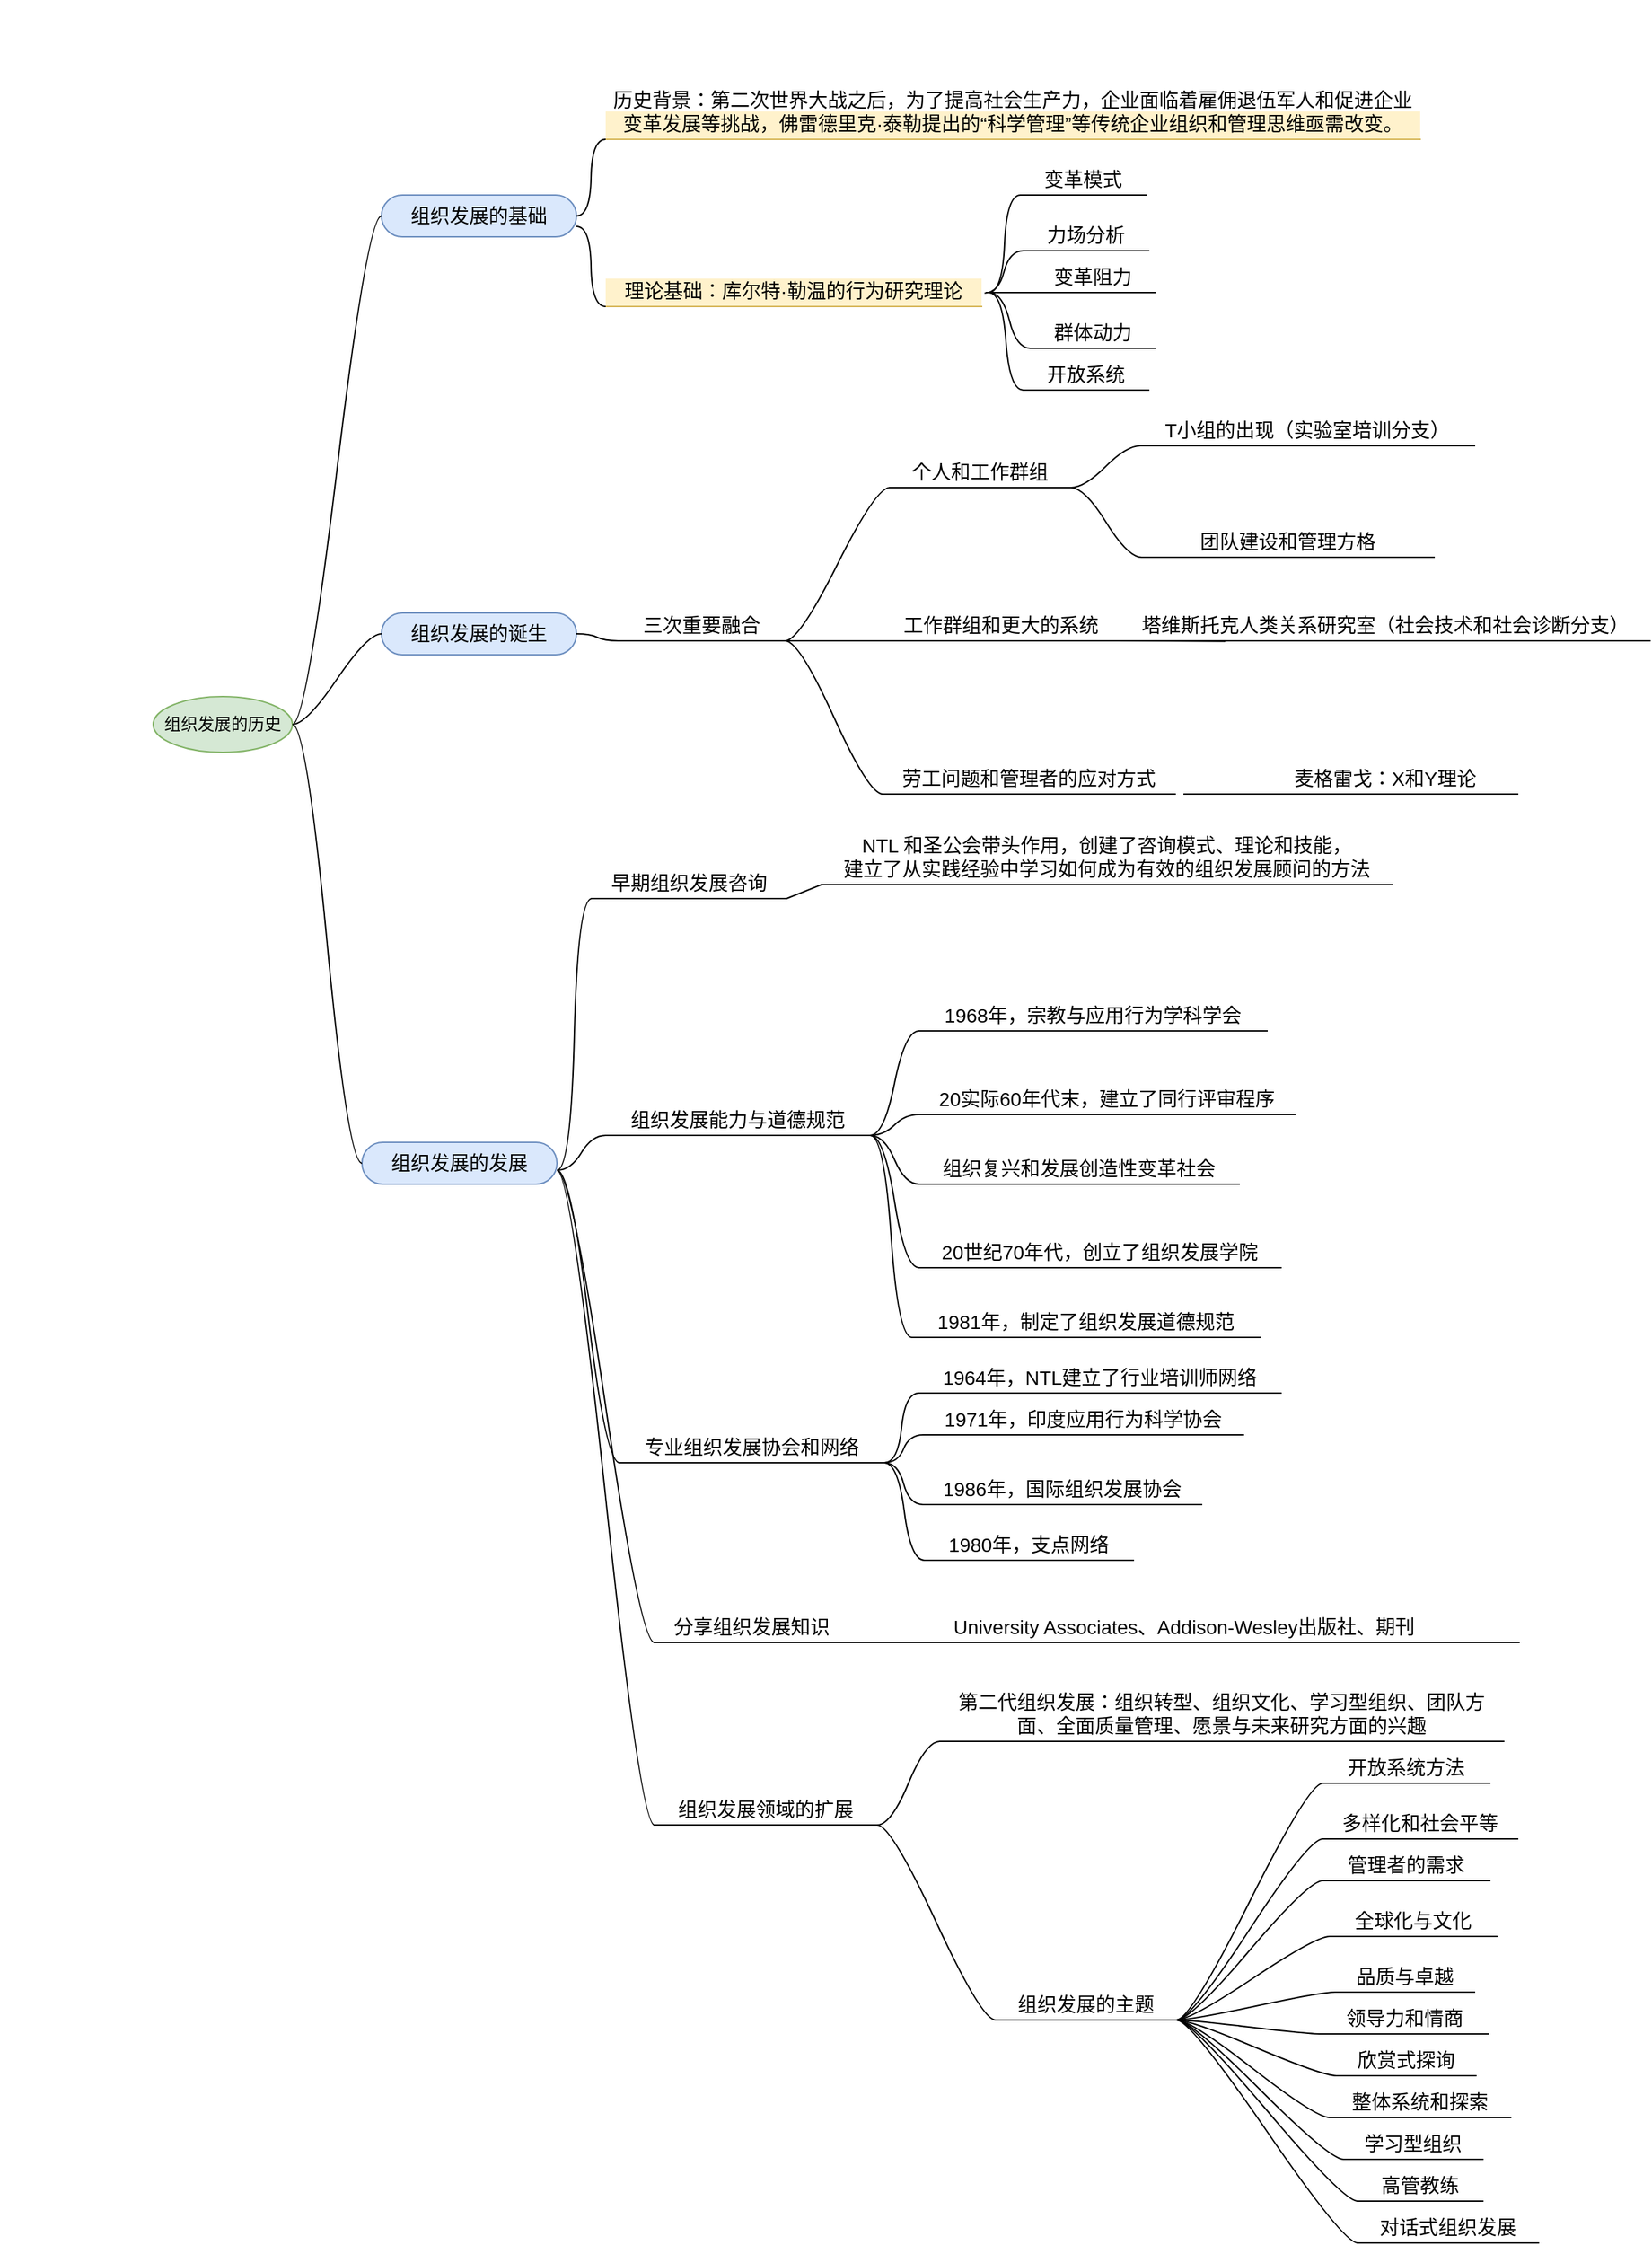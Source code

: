 <mxfile version="17.1.2" type="github">
  <diagram id="BuXtsXcVySWlx6Mmm9Na" name="第 1 页">
    <mxGraphModel dx="2211" dy="1941" grid="1" gridSize="10" guides="1" tooltips="1" connect="1" arrows="1" fold="1" page="1" pageScale="1" pageWidth="827" pageHeight="1169" background="none" math="0" shadow="0">
      <root>
        <mxCell id="0" />
        <mxCell id="1" parent="0" />
        <mxCell id="HsYdKPXe6uzc6BNR9NX6-27" value="组织发展的历史" style="ellipse;whiteSpace=wrap;html=1;align=center;newEdgeStyle={&quot;edgeStyle&quot;:&quot;entityRelationEdgeStyle&quot;,&quot;startArrow&quot;:&quot;none&quot;,&quot;endArrow&quot;:&quot;none&quot;,&quot;segment&quot;:10,&quot;curved&quot;:1};treeFolding=1;treeMoving=1;fillColor=#d5e8d4;strokeColor=#82b366;" parent="1" vertex="1">
          <mxGeometry x="10" y="490" width="100" height="40" as="geometry" />
        </mxCell>
        <mxCell id="HsYdKPXe6uzc6BNR9NX6-28" value="组织发展的基础" style="whiteSpace=wrap;html=1;rounded=1;arcSize=50;align=center;verticalAlign=middle;strokeWidth=1;autosize=1;spacing=4;treeFolding=1;treeMoving=1;newEdgeStyle={&quot;edgeStyle&quot;:&quot;entityRelationEdgeStyle&quot;,&quot;startArrow&quot;:&quot;none&quot;,&quot;endArrow&quot;:&quot;none&quot;,&quot;segment&quot;:10,&quot;curved&quot;:1};fillColor=#dae8fc;strokeColor=#6c8ebf;fontSize=14;" parent="1" vertex="1">
          <mxGeometry x="174" y="130" width="140" height="30" as="geometry" />
        </mxCell>
        <mxCell id="HsYdKPXe6uzc6BNR9NX6-29" value="" style="edgeStyle=entityRelationEdgeStyle;startArrow=none;endArrow=none;segment=10;curved=1;rounded=0;exitX=1;exitY=0.5;exitDx=0;exitDy=0;fontSize=14;" parent="1" source="HsYdKPXe6uzc6BNR9NX6-27" target="HsYdKPXe6uzc6BNR9NX6-28" edge="1">
          <mxGeometry relative="1" as="geometry">
            <mxPoint x="160" y="280" as="sourcePoint" />
          </mxGeometry>
        </mxCell>
        <mxCell id="HsYdKPXe6uzc6BNR9NX6-44" value="组织发展的诞生" style="whiteSpace=wrap;html=1;rounded=1;arcSize=50;align=center;verticalAlign=middle;strokeWidth=1;autosize=1;spacing=4;treeFolding=1;treeMoving=1;newEdgeStyle={&quot;edgeStyle&quot;:&quot;entityRelationEdgeStyle&quot;,&quot;startArrow&quot;:&quot;none&quot;,&quot;endArrow&quot;:&quot;none&quot;,&quot;segment&quot;:10,&quot;curved&quot;:1};fillColor=#dae8fc;strokeColor=#6c8ebf;fontSize=14;" parent="1" vertex="1">
          <mxGeometry x="174" y="430" width="140" height="30" as="geometry" />
        </mxCell>
        <mxCell id="HsYdKPXe6uzc6BNR9NX6-45" value="" style="edgeStyle=entityRelationEdgeStyle;startArrow=none;endArrow=none;segment=10;curved=1;rounded=0;exitX=1;exitY=0.5;exitDx=0;exitDy=0;fontSize=14;" parent="1" source="HsYdKPXe6uzc6BNR9NX6-27" target="HsYdKPXe6uzc6BNR9NX6-44" edge="1">
          <mxGeometry relative="1" as="geometry">
            <mxPoint x="170" y="560" as="sourcePoint" />
          </mxGeometry>
        </mxCell>
        <mxCell id="HsYdKPXe6uzc6BNR9NX6-46" value="组织发展的发展" style="whiteSpace=wrap;html=1;rounded=1;arcSize=50;align=center;verticalAlign=middle;strokeWidth=1;autosize=1;spacing=4;treeFolding=1;treeMoving=1;newEdgeStyle={&quot;edgeStyle&quot;:&quot;entityRelationEdgeStyle&quot;,&quot;startArrow&quot;:&quot;none&quot;,&quot;endArrow&quot;:&quot;none&quot;,&quot;segment&quot;:10,&quot;curved&quot;:1};fillColor=#dae8fc;strokeColor=#6c8ebf;fontSize=14;" parent="1" vertex="1">
          <mxGeometry x="160" y="810" width="140" height="30" as="geometry" />
        </mxCell>
        <mxCell id="HsYdKPXe6uzc6BNR9NX6-47" value="" style="edgeStyle=entityRelationEdgeStyle;startArrow=none;endArrow=none;segment=10;curved=1;rounded=0;exitX=1;exitY=0.5;exitDx=0;exitDy=0;fontSize=14;" parent="1" source="HsYdKPXe6uzc6BNR9NX6-27" target="HsYdKPXe6uzc6BNR9NX6-46" edge="1">
          <mxGeometry relative="1" as="geometry">
            <mxPoint x="180" y="870" as="sourcePoint" />
          </mxGeometry>
        </mxCell>
        <mxCell id="HsYdKPXe6uzc6BNR9NX6-52" value="历史背景：&lt;span style=&quot;font-size: 14px;&quot;&gt;第二次世界大战之后，为了提高社会生产力，企业面临着雇佣退伍军人和促进企业变革发展等挑战，佛雷德里克·泰勒提出的“科学管理”等传统企业组织和管理思维亟需改变。&lt;/span&gt;" style="whiteSpace=wrap;html=1;shape=partialRectangle;top=0;left=0;bottom=1;right=0;points=[[0,1],[1,1]];fillColor=#fff2cc;align=center;verticalAlign=bottom;routingCenterY=0.5;snapToPoint=1;recursiveResize=0;autosize=1;treeFolding=1;treeMoving=1;newEdgeStyle={&quot;edgeStyle&quot;:&quot;entityRelationEdgeStyle&quot;,&quot;startArrow&quot;:&quot;none&quot;,&quot;endArrow&quot;:&quot;none&quot;,&quot;segment&quot;:10,&quot;curved&quot;:1};strokeColor=#d6b656;fontSize=14;" parent="1" vertex="1">
          <mxGeometry x="335" y="70" width="585" height="20" as="geometry" />
        </mxCell>
        <mxCell id="HsYdKPXe6uzc6BNR9NX6-53" value="" style="edgeStyle=entityRelationEdgeStyle;startArrow=none;endArrow=none;segment=10;curved=1;rounded=0;exitX=1;exitY=0.5;exitDx=0;exitDy=0;fontSize=14;" parent="1" source="HsYdKPXe6uzc6BNR9NX6-28" target="HsYdKPXe6uzc6BNR9NX6-52" edge="1">
          <mxGeometry relative="1" as="geometry">
            <mxPoint x="374" y="120" as="sourcePoint" />
          </mxGeometry>
        </mxCell>
        <mxCell id="HsYdKPXe6uzc6BNR9NX6-56" value="&lt;span style=&quot;font-size: 14px;&quot;&gt;理论基础：库尔特·勒温的行为研究理论&lt;/span&gt;" style="whiteSpace=wrap;html=1;shape=partialRectangle;top=0;left=0;bottom=1;right=0;points=[[0,1],[1,1]];fillColor=#fff2cc;align=center;verticalAlign=bottom;routingCenterY=0.5;snapToPoint=1;recursiveResize=0;autosize=1;treeFolding=1;treeMoving=1;newEdgeStyle={&quot;edgeStyle&quot;:&quot;entityRelationEdgeStyle&quot;,&quot;startArrow&quot;:&quot;none&quot;,&quot;endArrow&quot;:&quot;none&quot;,&quot;segment&quot;:10,&quot;curved&quot;:1};strokeColor=#d6b656;fontSize=14;" parent="1" vertex="1">
          <mxGeometry x="335" y="190" width="270" height="20" as="geometry" />
        </mxCell>
        <mxCell id="HsYdKPXe6uzc6BNR9NX6-57" value="" style="edgeStyle=entityRelationEdgeStyle;startArrow=none;endArrow=none;segment=10;curved=1;rounded=0;exitX=1;exitY=0.75;exitDx=0;exitDy=0;fontSize=14;" parent="1" source="HsYdKPXe6uzc6BNR9NX6-28" target="HsYdKPXe6uzc6BNR9NX6-56" edge="1">
          <mxGeometry relative="1" as="geometry">
            <mxPoint x="360" y="250" as="sourcePoint" />
          </mxGeometry>
        </mxCell>
        <mxCell id="HsYdKPXe6uzc6BNR9NX6-58" value="变革模式" style="whiteSpace=wrap;html=1;shape=partialRectangle;top=0;left=0;bottom=1;right=0;points=[[0,1],[1,1]];fillColor=none;align=center;verticalAlign=bottom;routingCenterY=0.5;snapToPoint=1;recursiveResize=0;autosize=1;treeFolding=1;treeMoving=1;newEdgeStyle={&quot;edgeStyle&quot;:&quot;entityRelationEdgeStyle&quot;,&quot;startArrow&quot;:&quot;none&quot;,&quot;endArrow&quot;:&quot;none&quot;,&quot;segment&quot;:10,&quot;curved&quot;:1};fontSize=14;" parent="1" vertex="1">
          <mxGeometry x="633" y="110" width="90" height="20" as="geometry" />
        </mxCell>
        <mxCell id="HsYdKPXe6uzc6BNR9NX6-59" value="" style="edgeStyle=entityRelationEdgeStyle;startArrow=none;endArrow=none;segment=10;curved=1;rounded=0;fontSize=14;" parent="1" target="HsYdKPXe6uzc6BNR9NX6-58" edge="1">
          <mxGeometry relative="1" as="geometry">
            <mxPoint x="610" y="200" as="sourcePoint" />
          </mxGeometry>
        </mxCell>
        <mxCell id="HsYdKPXe6uzc6BNR9NX6-68" value="力场分析" style="whiteSpace=wrap;html=1;shape=partialRectangle;top=0;left=0;bottom=1;right=0;points=[[0,1],[1,1]];fillColor=none;align=center;verticalAlign=bottom;routingCenterY=0.5;snapToPoint=1;recursiveResize=0;autosize=1;treeFolding=1;treeMoving=1;newEdgeStyle={&quot;edgeStyle&quot;:&quot;entityRelationEdgeStyle&quot;,&quot;startArrow&quot;:&quot;none&quot;,&quot;endArrow&quot;:&quot;none&quot;,&quot;segment&quot;:10,&quot;curved&quot;:1};fontSize=14;" parent="1" vertex="1">
          <mxGeometry x="635" y="150" width="90" height="20" as="geometry" />
        </mxCell>
        <mxCell id="HsYdKPXe6uzc6BNR9NX6-69" value="" style="edgeStyle=entityRelationEdgeStyle;startArrow=none;endArrow=none;segment=10;curved=1;rounded=0;strokeColor=default;exitX=1.008;exitY=0.517;exitDx=0;exitDy=0;fontSize=14;exitPerimeter=0;" parent="1" source="HsYdKPXe6uzc6BNR9NX6-56" target="HsYdKPXe6uzc6BNR9NX6-68" edge="1">
          <mxGeometry relative="1" as="geometry">
            <mxPoint x="608" y="222" as="sourcePoint" />
          </mxGeometry>
        </mxCell>
        <mxCell id="HsYdKPXe6uzc6BNR9NX6-74" value="变革阻力" style="whiteSpace=wrap;html=1;shape=partialRectangle;top=0;left=0;bottom=1;right=0;points=[[0,1],[1,1]];fillColor=none;align=center;verticalAlign=bottom;routingCenterY=0.5;snapToPoint=1;recursiveResize=0;autosize=1;treeFolding=1;treeMoving=1;newEdgeStyle={&quot;edgeStyle&quot;:&quot;entityRelationEdgeStyle&quot;,&quot;startArrow&quot;:&quot;none&quot;,&quot;endArrow&quot;:&quot;none&quot;,&quot;segment&quot;:10,&quot;curved&quot;:1};fontSize=14;" parent="1" vertex="1">
          <mxGeometry x="640" y="180" width="90" height="20" as="geometry" />
        </mxCell>
        <mxCell id="HsYdKPXe6uzc6BNR9NX6-75" value="" style="edgeStyle=entityRelationEdgeStyle;startArrow=none;endArrow=none;segment=10;curved=1;rounded=0;strokeColor=default;fontSize=14;" parent="1" target="HsYdKPXe6uzc6BNR9NX6-74" edge="1">
          <mxGeometry relative="1" as="geometry">
            <mxPoint x="608" y="200" as="sourcePoint" />
          </mxGeometry>
        </mxCell>
        <mxCell id="HsYdKPXe6uzc6BNR9NX6-78" value="群体动力" style="whiteSpace=wrap;html=1;shape=partialRectangle;top=0;left=0;bottom=1;right=0;points=[[0,1],[1,1]];fillColor=none;align=center;verticalAlign=bottom;routingCenterY=0.5;snapToPoint=1;recursiveResize=0;autosize=1;treeFolding=1;treeMoving=1;newEdgeStyle={&quot;edgeStyle&quot;:&quot;entityRelationEdgeStyle&quot;,&quot;startArrow&quot;:&quot;none&quot;,&quot;endArrow&quot;:&quot;none&quot;,&quot;segment&quot;:10,&quot;curved&quot;:1};fontSize=14;" parent="1" vertex="1">
          <mxGeometry x="640" y="220" width="90" height="20" as="geometry" />
        </mxCell>
        <mxCell id="HsYdKPXe6uzc6BNR9NX6-79" value="" style="edgeStyle=entityRelationEdgeStyle;startArrow=none;endArrow=none;segment=10;curved=1;rounded=0;strokeColor=default;fontSize=14;" parent="1" target="HsYdKPXe6uzc6BNR9NX6-78" edge="1">
          <mxGeometry relative="1" as="geometry">
            <mxPoint x="610" y="200" as="sourcePoint" />
          </mxGeometry>
        </mxCell>
        <mxCell id="HsYdKPXe6uzc6BNR9NX6-82" value="开放系统" style="whiteSpace=wrap;html=1;shape=partialRectangle;top=0;left=0;bottom=1;right=0;points=[[0,1],[1,1]];fillColor=none;align=center;verticalAlign=bottom;routingCenterY=0.5;snapToPoint=1;recursiveResize=0;autosize=1;treeFolding=1;treeMoving=1;newEdgeStyle={&quot;edgeStyle&quot;:&quot;entityRelationEdgeStyle&quot;,&quot;startArrow&quot;:&quot;none&quot;,&quot;endArrow&quot;:&quot;none&quot;,&quot;segment&quot;:10,&quot;curved&quot;:1};fontSize=14;" parent="1" vertex="1">
          <mxGeometry x="635" y="250" width="90" height="20" as="geometry" />
        </mxCell>
        <mxCell id="HsYdKPXe6uzc6BNR9NX6-83" value="" style="edgeStyle=entityRelationEdgeStyle;startArrow=none;endArrow=none;segment=10;curved=1;rounded=0;strokeColor=default;fontSize=14;" parent="1" target="HsYdKPXe6uzc6BNR9NX6-82" edge="1">
          <mxGeometry relative="1" as="geometry">
            <mxPoint x="610" y="200" as="sourcePoint" />
          </mxGeometry>
        </mxCell>
        <mxCell id="HsYdKPXe6uzc6BNR9NX6-86" value="三次重要融合" style="whiteSpace=wrap;html=1;shape=partialRectangle;top=0;left=0;bottom=1;right=0;points=[[0,1],[1,1]];fillColor=none;align=center;verticalAlign=bottom;routingCenterY=0.5;snapToPoint=1;recursiveResize=0;autosize=1;treeFolding=1;treeMoving=1;newEdgeStyle={&quot;edgeStyle&quot;:&quot;entityRelationEdgeStyle&quot;,&quot;startArrow&quot;:&quot;none&quot;,&quot;endArrow&quot;:&quot;none&quot;,&quot;segment&quot;:10,&quot;curved&quot;:1};fontSize=14;" parent="1" vertex="1">
          <mxGeometry x="344" y="430" width="120" height="20" as="geometry" />
        </mxCell>
        <mxCell id="HsYdKPXe6uzc6BNR9NX6-87" value="" style="edgeStyle=entityRelationEdgeStyle;startArrow=none;endArrow=none;segment=10;curved=1;rounded=0;strokeColor=default;exitX=1;exitY=0.5;exitDx=0;exitDy=0;fontSize=14;" parent="1" source="HsYdKPXe6uzc6BNR9NX6-44" target="HsYdKPXe6uzc6BNR9NX6-86" edge="1">
          <mxGeometry relative="1" as="geometry">
            <mxPoint x="334" y="420" as="sourcePoint" />
          </mxGeometry>
        </mxCell>
        <mxCell id="HsYdKPXe6uzc6BNR9NX6-90" value="个人和工作群组" style="whiteSpace=wrap;html=1;shape=partialRectangle;top=0;left=0;bottom=1;right=0;points=[[0,0.5,0,0,0],[0,1,0,0,0],[1,1,0,0,0]];fillColor=none;align=center;verticalAlign=bottom;routingCenterY=0.5;snapToPoint=1;recursiveResize=0;autosize=1;treeFolding=1;treeMoving=1;newEdgeStyle={&quot;edgeStyle&quot;:&quot;entityRelationEdgeStyle&quot;,&quot;startArrow&quot;:&quot;none&quot;,&quot;endArrow&quot;:&quot;none&quot;,&quot;segment&quot;:10,&quot;curved&quot;:1};fontSize=14;" parent="1" vertex="1">
          <mxGeometry x="539" y="320" width="130" height="20" as="geometry" />
        </mxCell>
        <mxCell id="HsYdKPXe6uzc6BNR9NX6-91" value="" style="edgeStyle=entityRelationEdgeStyle;startArrow=none;endArrow=none;segment=10;curved=1;rounded=0;strokeColor=default;exitX=1;exitY=1;exitDx=0;exitDy=0;fontSize=14;" parent="1" source="HsYdKPXe6uzc6BNR9NX6-86" target="HsYdKPXe6uzc6BNR9NX6-90" edge="1">
          <mxGeometry relative="1" as="geometry">
            <mxPoint x="464" y="320" as="sourcePoint" />
          </mxGeometry>
        </mxCell>
        <mxCell id="HsYdKPXe6uzc6BNR9NX6-92" value="工作群组和更大的系统" style="whiteSpace=wrap;html=1;shape=partialRectangle;top=0;left=0;bottom=1;right=0;points=[[0,1],[1,1]];fillColor=none;align=center;verticalAlign=bottom;routingCenterY=0.5;snapToPoint=1;recursiveResize=0;autosize=1;treeFolding=1;treeMoving=1;newEdgeStyle={&quot;edgeStyle&quot;:&quot;entityRelationEdgeStyle&quot;,&quot;startArrow&quot;:&quot;none&quot;,&quot;endArrow&quot;:&quot;none&quot;,&quot;segment&quot;:10,&quot;curved&quot;:1};fontSize=14;" parent="1" vertex="1">
          <mxGeometry x="534" y="430" width="170" height="20" as="geometry" />
        </mxCell>
        <mxCell id="HsYdKPXe6uzc6BNR9NX6-93" value="" style="edgeStyle=entityRelationEdgeStyle;startArrow=none;endArrow=none;segment=10;curved=1;rounded=0;strokeColor=default;exitX=1;exitY=1;exitDx=0;exitDy=0;fontSize=14;" parent="1" source="HsYdKPXe6uzc6BNR9NX6-86" target="HsYdKPXe6uzc6BNR9NX6-92" edge="1">
          <mxGeometry relative="1" as="geometry">
            <mxPoint x="494" y="390" as="sourcePoint" />
          </mxGeometry>
        </mxCell>
        <mxCell id="HsYdKPXe6uzc6BNR9NX6-95" value="劳工问题和管理者的应对方式" style="whiteSpace=wrap;html=1;shape=partialRectangle;top=0;left=0;bottom=1;right=0;points=[[0,1],[1,1]];fillColor=none;align=center;verticalAlign=bottom;routingCenterY=0.5;snapToPoint=1;recursiveResize=0;autosize=1;treeFolding=1;treeMoving=1;newEdgeStyle={&quot;edgeStyle&quot;:&quot;entityRelationEdgeStyle&quot;,&quot;startArrow&quot;:&quot;none&quot;,&quot;endArrow&quot;:&quot;none&quot;,&quot;segment&quot;:10,&quot;curved&quot;:1};fontSize=14;" parent="1" vertex="1">
          <mxGeometry x="534" y="540" width="210" height="20" as="geometry" />
        </mxCell>
        <mxCell id="HsYdKPXe6uzc6BNR9NX6-96" value="" style="edgeStyle=entityRelationEdgeStyle;startArrow=none;endArrow=none;segment=10;curved=1;rounded=0;strokeColor=default;fontSize=14;" parent="1" target="HsYdKPXe6uzc6BNR9NX6-95" edge="1">
          <mxGeometry relative="1" as="geometry">
            <mxPoint x="464" y="450" as="sourcePoint" />
          </mxGeometry>
        </mxCell>
        <mxCell id="HsYdKPXe6uzc6BNR9NX6-154" value="" style="edgeStyle=none;rounded=0;orthogonalLoop=1;jettySize=auto;html=1;endArrow=none;endFill=0;strokeColor=default;fontSize=14;" parent="1" source="HsYdKPXe6uzc6BNR9NX6-135" target="HsYdKPXe6uzc6BNR9NX6-153" edge="1">
          <mxGeometry relative="1" as="geometry" />
        </mxCell>
        <mxCell id="HsYdKPXe6uzc6BNR9NX6-135" value="早期组织发展咨询" style="whiteSpace=wrap;html=1;shape=partialRectangle;top=0;left=0;bottom=1;right=0;points=[[0,1],[1,1]];fillColor=none;align=center;verticalAlign=bottom;routingCenterY=0.5;snapToPoint=1;recursiveResize=0;autosize=1;treeFolding=1;treeMoving=1;newEdgeStyle={&quot;edgeStyle&quot;:&quot;entityRelationEdgeStyle&quot;,&quot;startArrow&quot;:&quot;none&quot;,&quot;endArrow&quot;:&quot;none&quot;,&quot;segment&quot;:10,&quot;curved&quot;:1};fontSize=14;" parent="1" vertex="1">
          <mxGeometry x="325" y="615" width="140" height="20" as="geometry" />
        </mxCell>
        <mxCell id="HsYdKPXe6uzc6BNR9NX6-136" value="" style="edgeStyle=entityRelationEdgeStyle;startArrow=none;endArrow=none;segment=10;curved=1;rounded=0;strokeColor=default;exitX=1;exitY=0.5;exitDx=0;exitDy=0;fontSize=14;" parent="1" target="HsYdKPXe6uzc6BNR9NX6-135" edge="1">
          <mxGeometry relative="1" as="geometry">
            <mxPoint x="300" y="830" as="sourcePoint" />
          </mxGeometry>
        </mxCell>
        <mxCell id="HsYdKPXe6uzc6BNR9NX6-137" value="组织发展能力与道德规范" style="whiteSpace=wrap;html=1;shape=partialRectangle;top=0;left=0;bottom=1;right=0;points=[[0,1],[1,1]];align=center;verticalAlign=bottom;routingCenterY=0.5;snapToPoint=1;recursiveResize=0;autosize=1;treeFolding=1;treeMoving=1;newEdgeStyle={&quot;edgeStyle&quot;:&quot;entityRelationEdgeStyle&quot;,&quot;startArrow&quot;:&quot;none&quot;,&quot;endArrow&quot;:&quot;none&quot;,&quot;segment&quot;:10,&quot;curved&quot;:1};fontSize=14;" parent="1" vertex="1">
          <mxGeometry x="335" y="785" width="190" height="20" as="geometry" />
        </mxCell>
        <mxCell id="HsYdKPXe6uzc6BNR9NX6-138" value="" style="edgeStyle=entityRelationEdgeStyle;startArrow=none;endArrow=none;segment=10;curved=1;rounded=0;strokeColor=default;fontSize=14;" parent="1" target="HsYdKPXe6uzc6BNR9NX6-137" edge="1">
          <mxGeometry relative="1" as="geometry">
            <mxPoint x="300" y="830" as="sourcePoint" />
          </mxGeometry>
        </mxCell>
        <mxCell id="HsYdKPXe6uzc6BNR9NX6-139" value="专业组织发展协会和网络" style="whiteSpace=wrap;html=1;shape=partialRectangle;top=0;left=0;bottom=1;right=0;points=[[0,1],[1,1]];fillColor=none;align=center;verticalAlign=bottom;routingCenterY=0.5;snapToPoint=1;recursiveResize=0;autosize=1;treeFolding=1;treeMoving=1;newEdgeStyle={&quot;edgeStyle&quot;:&quot;entityRelationEdgeStyle&quot;,&quot;startArrow&quot;:&quot;none&quot;,&quot;endArrow&quot;:&quot;none&quot;,&quot;segment&quot;:10,&quot;curved&quot;:1};fontSize=14;" parent="1" vertex="1">
          <mxGeometry x="345" y="1020" width="190" height="20" as="geometry" />
        </mxCell>
        <mxCell id="HsYdKPXe6uzc6BNR9NX6-140" value="" style="edgeStyle=entityRelationEdgeStyle;startArrow=none;endArrow=none;segment=10;curved=1;rounded=0;strokeColor=default;exitX=1;exitY=0.5;exitDx=0;exitDy=0;fontSize=14;" parent="1" target="HsYdKPXe6uzc6BNR9NX6-139" edge="1">
          <mxGeometry relative="1" as="geometry">
            <mxPoint x="300" y="830" as="sourcePoint" />
          </mxGeometry>
        </mxCell>
        <mxCell id="HsYdKPXe6uzc6BNR9NX6-144" value="" style="edgeStyle=none;rounded=0;orthogonalLoop=1;jettySize=auto;html=1;endArrow=none;endFill=0;strokeColor=default;fontSize=14;" parent="1" source="HsYdKPXe6uzc6BNR9NX6-141" target="HsYdKPXe6uzc6BNR9NX6-143" edge="1">
          <mxGeometry relative="1" as="geometry" />
        </mxCell>
        <mxCell id="HsYdKPXe6uzc6BNR9NX6-141" value="分享组织发展知识" style="whiteSpace=wrap;html=1;shape=partialRectangle;top=0;left=0;bottom=1;right=0;points=[[0,1],[1,1]];fillColor=none;align=center;verticalAlign=bottom;routingCenterY=0.5;snapToPoint=1;recursiveResize=0;autosize=1;treeFolding=1;treeMoving=1;newEdgeStyle={&quot;edgeStyle&quot;:&quot;entityRelationEdgeStyle&quot;,&quot;startArrow&quot;:&quot;none&quot;,&quot;endArrow&quot;:&quot;none&quot;,&quot;segment&quot;:10,&quot;curved&quot;:1};fontSize=14;" parent="1" vertex="1">
          <mxGeometry x="370" y="1149" width="140" height="20" as="geometry" />
        </mxCell>
        <mxCell id="HsYdKPXe6uzc6BNR9NX6-142" value="" style="edgeStyle=entityRelationEdgeStyle;startArrow=none;endArrow=none;segment=10;curved=1;rounded=0;strokeColor=default;exitX=1;exitY=0.5;exitDx=0;exitDy=0;fontSize=14;" parent="1" target="HsYdKPXe6uzc6BNR9NX6-141" edge="1">
          <mxGeometry relative="1" as="geometry">
            <mxPoint x="300" y="830" as="sourcePoint" />
          </mxGeometry>
        </mxCell>
        <mxCell id="HsYdKPXe6uzc6BNR9NX6-143" value="University Associates、Addison-Wesley出版社、期刊" style="whiteSpace=wrap;html=1;shape=partialRectangle;top=0;left=0;bottom=1;right=0;points=[[0,1],[1,1]];fillColor=none;align=center;verticalAlign=bottom;routingCenterY=0.5;snapToPoint=1;recursiveResize=0;autosize=1;treeFolding=1;treeMoving=1;newEdgeStyle={&quot;edgeStyle&quot;:&quot;entityRelationEdgeStyle&quot;,&quot;startArrow&quot;:&quot;none&quot;,&quot;endArrow&quot;:&quot;none&quot;,&quot;segment&quot;:10,&quot;curved&quot;:1};fontSize=14;" parent="1" vertex="1">
          <mxGeometry x="510" y="1149" width="481" height="20" as="geometry" />
        </mxCell>
        <mxCell id="HsYdKPXe6uzc6BNR9NX6-147" value="20实际60年代末，建立了同行评审程序" style="whiteSpace=wrap;html=1;shape=partialRectangle;top=0;left=0;bottom=1;right=0;points=[[0,1],[1,1]];fillColor=none;align=center;verticalAlign=bottom;routingCenterY=0.5;snapToPoint=1;recursiveResize=0;autosize=1;treeFolding=1;treeMoving=1;newEdgeStyle={&quot;edgeStyle&quot;:&quot;entityRelationEdgeStyle&quot;,&quot;startArrow&quot;:&quot;none&quot;,&quot;endArrow&quot;:&quot;none&quot;,&quot;segment&quot;:10,&quot;curved&quot;:1};fontSize=14;" parent="1" vertex="1">
          <mxGeometry x="560" y="770" width="270" height="20" as="geometry" />
        </mxCell>
        <mxCell id="HsYdKPXe6uzc6BNR9NX6-148" value="" style="edgeStyle=entityRelationEdgeStyle;startArrow=none;endArrow=none;segment=10;curved=1;rounded=0;strokeColor=default;exitX=1;exitY=1;exitDx=0;exitDy=0;fontSize=14;entryX=0;entryY=1;entryDx=0;entryDy=0;" parent="1" source="HsYdKPXe6uzc6BNR9NX6-137" target="HsYdKPXe6uzc6BNR9NX6-147" edge="1">
          <mxGeometry relative="1" as="geometry">
            <mxPoint x="515" y="1065" as="sourcePoint" />
            <mxPoint x="570" y="690.333" as="targetPoint" />
          </mxGeometry>
        </mxCell>
        <mxCell id="HsYdKPXe6uzc6BNR9NX6-149" value="1968年，宗教与应用行为学科学会" style="whiteSpace=wrap;html=1;shape=partialRectangle;top=0;left=0;bottom=1;right=0;points=[[0,1],[1,1]];fillColor=none;align=center;verticalAlign=bottom;routingCenterY=0.5;snapToPoint=1;recursiveResize=0;autosize=1;treeFolding=1;treeMoving=1;newEdgeStyle={&quot;edgeStyle&quot;:&quot;entityRelationEdgeStyle&quot;,&quot;startArrow&quot;:&quot;none&quot;,&quot;endArrow&quot;:&quot;none&quot;,&quot;segment&quot;:10,&quot;curved&quot;:1};fontSize=14;" parent="1" vertex="1">
          <mxGeometry x="560" y="710" width="250" height="20" as="geometry" />
        </mxCell>
        <mxCell id="HsYdKPXe6uzc6BNR9NX6-150" value="" style="edgeStyle=entityRelationEdgeStyle;startArrow=none;endArrow=none;segment=10;curved=1;rounded=0;strokeColor=default;exitX=1;exitY=1;exitDx=0;exitDy=0;fontSize=14;" parent="1" source="HsYdKPXe6uzc6BNR9NX6-137" target="HsYdKPXe6uzc6BNR9NX6-149" edge="1">
          <mxGeometry relative="1" as="geometry">
            <mxPoint x="755" y="1055" as="sourcePoint" />
          </mxGeometry>
        </mxCell>
        <mxCell id="HsYdKPXe6uzc6BNR9NX6-151" value="组织复兴和发展创造性变革社会" style="whiteSpace=wrap;html=1;shape=partialRectangle;top=0;left=0;bottom=1;right=0;points=[[0,1],[1,1]];fillColor=none;align=center;verticalAlign=bottom;routingCenterY=0.5;snapToPoint=1;recursiveResize=0;autosize=1;treeFolding=1;treeMoving=1;newEdgeStyle={&quot;edgeStyle&quot;:&quot;entityRelationEdgeStyle&quot;,&quot;startArrow&quot;:&quot;none&quot;,&quot;endArrow&quot;:&quot;none&quot;,&quot;segment&quot;:10,&quot;curved&quot;:1};fontSize=14;" parent="1" vertex="1">
          <mxGeometry x="560" y="820" width="230" height="20" as="geometry" />
        </mxCell>
        <mxCell id="HsYdKPXe6uzc6BNR9NX6-152" value="" style="edgeStyle=entityRelationEdgeStyle;startArrow=none;endArrow=none;segment=10;curved=1;rounded=0;strokeColor=default;exitX=1;exitY=1;exitDx=0;exitDy=0;fontSize=14;" parent="1" source="HsYdKPXe6uzc6BNR9NX6-137" target="HsYdKPXe6uzc6BNR9NX6-151" edge="1">
          <mxGeometry relative="1" as="geometry">
            <mxPoint x="765" y="995" as="sourcePoint" />
          </mxGeometry>
        </mxCell>
        <mxCell id="HsYdKPXe6uzc6BNR9NX6-153" value="NTL 和圣公会带头作用，创建了咨询模式、理论和技能，&lt;br style=&quot;font-size: 14px&quot;&gt;建立了从实践经验中学习如何成为有效的组织发展顾问的方法" style="whiteSpace=wrap;html=1;shape=partialRectangle;top=0;left=0;bottom=1;right=0;points=[[0,1],[1,1]];fillColor=none;align=center;verticalAlign=bottom;routingCenterY=0.5;snapToPoint=1;recursiveResize=0;autosize=1;treeFolding=1;treeMoving=1;newEdgeStyle={&quot;edgeStyle&quot;:&quot;entityRelationEdgeStyle&quot;,&quot;startArrow&quot;:&quot;none&quot;,&quot;endArrow&quot;:&quot;none&quot;,&quot;segment&quot;:10,&quot;curved&quot;:1};fontSize=14;" parent="1" vertex="1">
          <mxGeometry x="490" y="585" width="410" height="40" as="geometry" />
        </mxCell>
        <mxCell id="HsYdKPXe6uzc6BNR9NX6-155" value="20世纪70年代，创立了组织发展学院" style="whiteSpace=wrap;html=1;shape=partialRectangle;top=0;left=0;bottom=1;right=0;points=[[0,1],[1,1]];fillColor=none;align=center;verticalAlign=bottom;routingCenterY=0.5;snapToPoint=1;recursiveResize=0;autosize=1;treeFolding=1;treeMoving=1;newEdgeStyle={&quot;edgeStyle&quot;:&quot;entityRelationEdgeStyle&quot;,&quot;startArrow&quot;:&quot;none&quot;,&quot;endArrow&quot;:&quot;none&quot;,&quot;segment&quot;:10,&quot;curved&quot;:1};fontSize=14;" parent="1" vertex="1">
          <mxGeometry x="560" y="880" width="260" height="20" as="geometry" />
        </mxCell>
        <mxCell id="HsYdKPXe6uzc6BNR9NX6-156" value="" style="edgeStyle=entityRelationEdgeStyle;startArrow=none;endArrow=none;segment=10;curved=1;rounded=0;strokeColor=default;fontSize=14;" parent="1" target="HsYdKPXe6uzc6BNR9NX6-155" edge="1">
          <mxGeometry relative="1" as="geometry">
            <mxPoint x="525" y="805" as="sourcePoint" />
          </mxGeometry>
        </mxCell>
        <mxCell id="HsYdKPXe6uzc6BNR9NX6-159" value="1981年，制定了组织发展道德规范" style="whiteSpace=wrap;html=1;shape=partialRectangle;top=0;left=0;bottom=1;right=0;points=[[0,1],[1,1]];fillColor=none;align=center;verticalAlign=bottom;routingCenterY=0.5;snapToPoint=1;recursiveResize=0;autosize=1;treeFolding=1;treeMoving=1;newEdgeStyle={&quot;edgeStyle&quot;:&quot;entityRelationEdgeStyle&quot;,&quot;startArrow&quot;:&quot;none&quot;,&quot;endArrow&quot;:&quot;none&quot;,&quot;segment&quot;:10,&quot;curved&quot;:1};fontSize=14;" parent="1" vertex="1">
          <mxGeometry x="555" y="930" width="250" height="20" as="geometry" />
        </mxCell>
        <mxCell id="HsYdKPXe6uzc6BNR9NX6-160" value="" style="edgeStyle=entityRelationEdgeStyle;startArrow=none;endArrow=none;segment=10;curved=1;rounded=0;strokeColor=default;exitX=1;exitY=1;exitDx=0;exitDy=0;fontSize=14;" parent="1" source="HsYdKPXe6uzc6BNR9NX6-137" target="HsYdKPXe6uzc6BNR9NX6-159" edge="1">
          <mxGeometry relative="1" as="geometry">
            <mxPoint x="585" y="1375" as="sourcePoint" />
          </mxGeometry>
        </mxCell>
        <mxCell id="HsYdKPXe6uzc6BNR9NX6-161" value="1964年，NTL建立了行业培训师网络" style="whiteSpace=wrap;html=1;shape=partialRectangle;top=0;left=0;bottom=1;right=0;points=[[0,1],[1,1]];fillColor=none;align=center;verticalAlign=bottom;routingCenterY=0.5;snapToPoint=1;recursiveResize=0;autosize=1;treeFolding=1;treeMoving=1;newEdgeStyle={&quot;edgeStyle&quot;:&quot;entityRelationEdgeStyle&quot;,&quot;startArrow&quot;:&quot;none&quot;,&quot;endArrow&quot;:&quot;none&quot;,&quot;segment&quot;:10,&quot;curved&quot;:1};fontSize=14;" parent="1" vertex="1">
          <mxGeometry x="560" y="970" width="260" height="20" as="geometry" />
        </mxCell>
        <mxCell id="HsYdKPXe6uzc6BNR9NX6-162" value="" style="edgeStyle=entityRelationEdgeStyle;startArrow=none;endArrow=none;segment=10;curved=1;rounded=0;strokeColor=default;exitX=1;exitY=1;exitDx=0;exitDy=0;fontSize=14;" parent="1" source="HsYdKPXe6uzc6BNR9NX6-139" target="HsYdKPXe6uzc6BNR9NX6-161" edge="1">
          <mxGeometry relative="1" as="geometry">
            <mxPoint x="560" y="1415" as="sourcePoint" />
          </mxGeometry>
        </mxCell>
        <mxCell id="HsYdKPXe6uzc6BNR9NX6-163" value="1971年，印度应用行为科学协会" style="whiteSpace=wrap;html=1;shape=partialRectangle;top=0;left=0;bottom=1;right=0;points=[[0,1],[1,1]];fillColor=none;align=center;verticalAlign=bottom;routingCenterY=0.5;snapToPoint=1;recursiveResize=0;autosize=1;treeFolding=1;treeMoving=1;newEdgeStyle={&quot;edgeStyle&quot;:&quot;entityRelationEdgeStyle&quot;,&quot;startArrow&quot;:&quot;none&quot;,&quot;endArrow&quot;:&quot;none&quot;,&quot;segment&quot;:10,&quot;curved&quot;:1};fontSize=14;" parent="1" vertex="1">
          <mxGeometry x="563" y="1000" width="230" height="20" as="geometry" />
        </mxCell>
        <mxCell id="HsYdKPXe6uzc6BNR9NX6-164" value="" style="edgeStyle=entityRelationEdgeStyle;startArrow=none;endArrow=none;segment=10;curved=1;rounded=0;strokeColor=default;exitX=1;exitY=1;exitDx=0;exitDy=0;fontSize=14;" parent="1" source="HsYdKPXe6uzc6BNR9NX6-139" target="HsYdKPXe6uzc6BNR9NX6-163" edge="1">
          <mxGeometry relative="1" as="geometry">
            <mxPoint x="560" y="1465" as="sourcePoint" />
          </mxGeometry>
        </mxCell>
        <mxCell id="HsYdKPXe6uzc6BNR9NX6-165" value="1986年，国际组织发展协会" style="whiteSpace=wrap;html=1;shape=partialRectangle;top=0;left=0;bottom=1;right=0;points=[[0,1],[1,1]];fillColor=none;align=center;verticalAlign=bottom;routingCenterY=0.5;snapToPoint=1;recursiveResize=0;autosize=1;treeFolding=1;treeMoving=1;newEdgeStyle={&quot;edgeStyle&quot;:&quot;entityRelationEdgeStyle&quot;,&quot;startArrow&quot;:&quot;none&quot;,&quot;endArrow&quot;:&quot;none&quot;,&quot;segment&quot;:10,&quot;curved&quot;:1};fontSize=14;" parent="1" vertex="1">
          <mxGeometry x="563" y="1050" width="200" height="20" as="geometry" />
        </mxCell>
        <mxCell id="HsYdKPXe6uzc6BNR9NX6-166" value="" style="edgeStyle=entityRelationEdgeStyle;startArrow=none;endArrow=none;segment=10;curved=1;rounded=0;strokeColor=default;exitX=1;exitY=1;exitDx=0;exitDy=0;fontSize=14;" parent="1" source="HsYdKPXe6uzc6BNR9NX6-139" target="HsYdKPXe6uzc6BNR9NX6-165" edge="1">
          <mxGeometry relative="1" as="geometry">
            <mxPoint x="560" y="1515" as="sourcePoint" />
          </mxGeometry>
        </mxCell>
        <mxCell id="HsYdKPXe6uzc6BNR9NX6-167" value="1980年，支点网络" style="whiteSpace=wrap;html=1;shape=partialRectangle;top=0;left=0;bottom=1;right=0;points=[[0,1],[1,1]];fillColor=none;align=center;verticalAlign=bottom;routingCenterY=0.5;snapToPoint=1;recursiveResize=0;autosize=1;treeFolding=1;treeMoving=1;newEdgeStyle={&quot;edgeStyle&quot;:&quot;entityRelationEdgeStyle&quot;,&quot;startArrow&quot;:&quot;none&quot;,&quot;endArrow&quot;:&quot;none&quot;,&quot;segment&quot;:10,&quot;curved&quot;:1};fontSize=14;" parent="1" vertex="1">
          <mxGeometry x="564" y="1090" width="150" height="20" as="geometry" />
        </mxCell>
        <mxCell id="HsYdKPXe6uzc6BNR9NX6-168" value="" style="edgeStyle=entityRelationEdgeStyle;startArrow=none;endArrow=none;segment=10;curved=1;rounded=0;strokeColor=default;exitX=1;exitY=1;exitDx=0;exitDy=0;fontSize=14;" parent="1" source="HsYdKPXe6uzc6BNR9NX6-139" target="HsYdKPXe6uzc6BNR9NX6-167" edge="1">
          <mxGeometry relative="1" as="geometry">
            <mxPoint x="560" y="1575" as="sourcePoint" />
          </mxGeometry>
        </mxCell>
        <mxCell id="HsYdKPXe6uzc6BNR9NX6-169" value="组织发展领域的扩展" style="whiteSpace=wrap;html=1;shape=partialRectangle;top=0;left=0;bottom=1;right=0;points=[[0,1],[1,1]];fillColor=none;align=center;verticalAlign=bottom;routingCenterY=0.5;snapToPoint=1;recursiveResize=0;autosize=1;treeFolding=1;treeMoving=1;newEdgeStyle={&quot;edgeStyle&quot;:&quot;entityRelationEdgeStyle&quot;,&quot;startArrow&quot;:&quot;none&quot;,&quot;endArrow&quot;:&quot;none&quot;,&quot;segment&quot;:10,&quot;curved&quot;:1};fontSize=14;" parent="1" vertex="1">
          <mxGeometry x="370" y="1280" width="160" height="20" as="geometry" />
        </mxCell>
        <mxCell id="HsYdKPXe6uzc6BNR9NX6-170" value="" style="edgeStyle=entityRelationEdgeStyle;startArrow=none;endArrow=none;segment=10;curved=1;rounded=0;strokeColor=default;exitX=1;exitY=0.5;exitDx=0;exitDy=0;fontSize=14;" parent="1" target="HsYdKPXe6uzc6BNR9NX6-169" edge="1">
          <mxGeometry relative="1" as="geometry">
            <mxPoint x="300" y="830" as="sourcePoint" />
          </mxGeometry>
        </mxCell>
        <mxCell id="HsYdKPXe6uzc6BNR9NX6-171" value="第二代组织发展：&lt;span style=&quot;font-size: 10.5pt&quot;&gt;组织转型、组织文化、学习型组织、团队方面、全面质量管理、愿景与未来研究方面的兴趣&lt;/span&gt;" style="whiteSpace=wrap;html=1;shape=partialRectangle;top=0;left=0;bottom=1;right=0;points=[[0,1],[1,1]];fillColor=none;align=center;verticalAlign=bottom;routingCenterY=0.5;snapToPoint=1;recursiveResize=0;autosize=1;treeFolding=1;treeMoving=1;newEdgeStyle={&quot;edgeStyle&quot;:&quot;entityRelationEdgeStyle&quot;,&quot;startArrow&quot;:&quot;none&quot;,&quot;endArrow&quot;:&quot;none&quot;,&quot;segment&quot;:10,&quot;curved&quot;:1};fontSize=14;" parent="1" vertex="1">
          <mxGeometry x="575" y="1220" width="405" height="20" as="geometry" />
        </mxCell>
        <mxCell id="HsYdKPXe6uzc6BNR9NX6-172" value="" style="edgeStyle=entityRelationEdgeStyle;startArrow=none;endArrow=none;segment=10;curved=1;rounded=0;strokeColor=default;exitX=1;exitY=1;exitDx=0;exitDy=0;fontSize=14;" parent="1" source="HsYdKPXe6uzc6BNR9NX6-169" target="HsYdKPXe6uzc6BNR9NX6-171" edge="1">
          <mxGeometry relative="1" as="geometry">
            <mxPoint x="540" y="1735" as="sourcePoint" />
          </mxGeometry>
        </mxCell>
        <mxCell id="HsYdKPXe6uzc6BNR9NX6-175" value="开放系统方法" style="whiteSpace=wrap;html=1;shape=partialRectangle;top=0;left=0;bottom=1;right=0;points=[[0,1],[1,1]];fillColor=none;align=center;verticalAlign=bottom;routingCenterY=0.5;snapToPoint=1;recursiveResize=0;autosize=1;treeFolding=1;treeMoving=1;newEdgeStyle={&quot;edgeStyle&quot;:&quot;entityRelationEdgeStyle&quot;,&quot;startArrow&quot;:&quot;none&quot;,&quot;endArrow&quot;:&quot;none&quot;,&quot;segment&quot;:10,&quot;curved&quot;:1};fontSize=14;" parent="1" vertex="1">
          <mxGeometry x="850" y="1250" width="120" height="20" as="geometry" />
        </mxCell>
        <mxCell id="HsYdKPXe6uzc6BNR9NX6-176" value="" style="edgeStyle=entityRelationEdgeStyle;startArrow=none;endArrow=none;segment=10;curved=1;rounded=0;strokeColor=default;exitX=1;exitY=1;exitDx=0;exitDy=0;fontSize=14;" parent="1" source="HsYdKPXe6uzc6BNR9NX6-179" target="HsYdKPXe6uzc6BNR9NX6-175" edge="1">
          <mxGeometry relative="1" as="geometry">
            <mxPoint x="593" y="1785" as="sourcePoint" />
          </mxGeometry>
        </mxCell>
        <mxCell id="HsYdKPXe6uzc6BNR9NX6-177" value="多样化和社会平等" style="whiteSpace=wrap;html=1;shape=partialRectangle;top=0;left=0;bottom=1;right=0;points=[[0,1],[1,1]];fillColor=none;align=center;verticalAlign=bottom;routingCenterY=0.5;snapToPoint=1;recursiveResize=0;autosize=1;treeFolding=1;treeMoving=1;newEdgeStyle={&quot;edgeStyle&quot;:&quot;entityRelationEdgeStyle&quot;,&quot;startArrow&quot;:&quot;none&quot;,&quot;endArrow&quot;:&quot;none&quot;,&quot;segment&quot;:10,&quot;curved&quot;:1};fontSize=14;" parent="1" vertex="1">
          <mxGeometry x="850" y="1290" width="140" height="20" as="geometry" />
        </mxCell>
        <mxCell id="HsYdKPXe6uzc6BNR9NX6-178" value="" style="edgeStyle=entityRelationEdgeStyle;startArrow=none;endArrow=none;segment=10;curved=1;rounded=0;strokeColor=default;exitX=1;exitY=1;exitDx=0;exitDy=0;fontSize=14;" parent="1" source="HsYdKPXe6uzc6BNR9NX6-179" target="HsYdKPXe6uzc6BNR9NX6-177" edge="1">
          <mxGeometry relative="1" as="geometry">
            <mxPoint x="613" y="1875" as="sourcePoint" />
          </mxGeometry>
        </mxCell>
        <mxCell id="HsYdKPXe6uzc6BNR9NX6-179" value="组织发展的主题" style="whiteSpace=wrap;html=1;shape=partialRectangle;top=0;left=0;bottom=1;right=0;points=[[0,1],[1,1]];fillColor=none;align=center;verticalAlign=bottom;routingCenterY=0.5;snapToPoint=1;recursiveResize=0;autosize=1;treeFolding=1;treeMoving=1;newEdgeStyle={&quot;edgeStyle&quot;:&quot;entityRelationEdgeStyle&quot;,&quot;startArrow&quot;:&quot;none&quot;,&quot;endArrow&quot;:&quot;none&quot;,&quot;segment&quot;:10,&quot;curved&quot;:1};fontSize=14;" parent="1" vertex="1">
          <mxGeometry x="615" y="1420" width="130" height="20" as="geometry" />
        </mxCell>
        <mxCell id="HsYdKPXe6uzc6BNR9NX6-180" value="" style="edgeStyle=entityRelationEdgeStyle;startArrow=none;endArrow=none;segment=10;curved=1;rounded=0;strokeColor=default;exitX=1;exitY=1;exitDx=0;exitDy=0;fontSize=14;entryX=0;entryY=1;entryDx=0;entryDy=0;" parent="1" source="HsYdKPXe6uzc6BNR9NX6-169" target="HsYdKPXe6uzc6BNR9NX6-179" edge="1">
          <mxGeometry relative="1" as="geometry">
            <mxPoint x="600" y="2035" as="sourcePoint" />
          </mxGeometry>
        </mxCell>
        <mxCell id="HsYdKPXe6uzc6BNR9NX6-188" value="全球化与文化" style="whiteSpace=wrap;html=1;shape=partialRectangle;top=0;left=0;bottom=1;right=0;points=[[0,1],[1,1]];fillColor=none;align=center;verticalAlign=bottom;routingCenterY=0.5;snapToPoint=1;recursiveResize=0;autosize=1;treeFolding=1;treeMoving=1;newEdgeStyle={&quot;edgeStyle&quot;:&quot;entityRelationEdgeStyle&quot;,&quot;startArrow&quot;:&quot;none&quot;,&quot;endArrow&quot;:&quot;none&quot;,&quot;segment&quot;:10,&quot;curved&quot;:1};fontSize=14;" parent="1" vertex="1">
          <mxGeometry x="855" y="1360" width="120" height="20" as="geometry" />
        </mxCell>
        <mxCell id="HsYdKPXe6uzc6BNR9NX6-189" value="" style="edgeStyle=entityRelationEdgeStyle;startArrow=none;endArrow=none;segment=10;curved=1;rounded=0;strokeColor=default;exitX=1;exitY=1;exitDx=0;exitDy=0;fontSize=14;" parent="1" source="HsYdKPXe6uzc6BNR9NX6-179" target="HsYdKPXe6uzc6BNR9NX6-188" edge="1">
          <mxGeometry relative="1" as="geometry">
            <mxPoint x="933" y="2165" as="sourcePoint" />
          </mxGeometry>
        </mxCell>
        <mxCell id="HsYdKPXe6uzc6BNR9NX6-190" value="管理者的需求" style="whiteSpace=wrap;html=1;shape=partialRectangle;top=0;left=0;bottom=1;right=0;points=[[0,1],[1,1]];fillColor=none;align=center;verticalAlign=bottom;routingCenterY=0.5;snapToPoint=1;recursiveResize=0;autosize=1;treeFolding=1;treeMoving=1;newEdgeStyle={&quot;edgeStyle&quot;:&quot;entityRelationEdgeStyle&quot;,&quot;startArrow&quot;:&quot;none&quot;,&quot;endArrow&quot;:&quot;none&quot;,&quot;segment&quot;:10,&quot;curved&quot;:1};fontSize=14;" parent="1" vertex="1">
          <mxGeometry x="850" y="1320" width="120" height="20" as="geometry" />
        </mxCell>
        <mxCell id="HsYdKPXe6uzc6BNR9NX6-191" value="" style="edgeStyle=entityRelationEdgeStyle;startArrow=none;endArrow=none;segment=10;curved=1;rounded=0;strokeColor=default;exitX=1;exitY=1;exitDx=0;exitDy=0;fontSize=14;" parent="1" source="HsYdKPXe6uzc6BNR9NX6-179" target="HsYdKPXe6uzc6BNR9NX6-190" edge="1">
          <mxGeometry relative="1" as="geometry">
            <mxPoint x="938" y="2045" as="sourcePoint" />
          </mxGeometry>
        </mxCell>
        <mxCell id="HsYdKPXe6uzc6BNR9NX6-192" value="品质与卓越" style="whiteSpace=wrap;html=1;shape=partialRectangle;top=0;left=0;bottom=1;right=0;points=[[0,1],[1,1]];fillColor=none;align=center;verticalAlign=bottom;routingCenterY=0.5;snapToPoint=1;recursiveResize=0;autosize=1;treeFolding=1;treeMoving=1;newEdgeStyle={&quot;edgeStyle&quot;:&quot;entityRelationEdgeStyle&quot;,&quot;startArrow&quot;:&quot;none&quot;,&quot;endArrow&quot;:&quot;none&quot;,&quot;segment&quot;:10,&quot;curved&quot;:1};fontSize=14;" parent="1" vertex="1">
          <mxGeometry x="859" y="1400" width="100" height="20" as="geometry" />
        </mxCell>
        <mxCell id="HsYdKPXe6uzc6BNR9NX6-193" value="" style="edgeStyle=entityRelationEdgeStyle;startArrow=none;endArrow=none;segment=10;curved=1;rounded=0;strokeColor=default;exitX=1;exitY=1;exitDx=0;exitDy=0;fontSize=14;" parent="1" source="HsYdKPXe6uzc6BNR9NX6-179" target="HsYdKPXe6uzc6BNR9NX6-192" edge="1">
          <mxGeometry relative="1" as="geometry">
            <mxPoint x="943" y="2295" as="sourcePoint" />
          </mxGeometry>
        </mxCell>
        <mxCell id="HsYdKPXe6uzc6BNR9NX6-194" value="领导力和情商" style="whiteSpace=wrap;html=1;shape=partialRectangle;top=0;left=0;bottom=1;right=0;points=[[0,1],[1,1]];fillColor=none;align=center;verticalAlign=bottom;routingCenterY=0.5;snapToPoint=1;recursiveResize=0;autosize=1;treeFolding=1;treeMoving=1;newEdgeStyle={&quot;edgeStyle&quot;:&quot;entityRelationEdgeStyle&quot;,&quot;startArrow&quot;:&quot;none&quot;,&quot;endArrow&quot;:&quot;none&quot;,&quot;segment&quot;:10,&quot;curved&quot;:1};fontSize=14;" parent="1" vertex="1">
          <mxGeometry x="849" y="1430" width="120" height="20" as="geometry" />
        </mxCell>
        <mxCell id="HsYdKPXe6uzc6BNR9NX6-195" value="" style="edgeStyle=entityRelationEdgeStyle;startArrow=none;endArrow=none;segment=10;curved=1;rounded=0;strokeColor=default;exitX=1;exitY=1;exitDx=0;exitDy=0;fontSize=14;" parent="1" source="HsYdKPXe6uzc6BNR9NX6-179" target="HsYdKPXe6uzc6BNR9NX6-194" edge="1">
          <mxGeometry relative="1" as="geometry">
            <mxPoint x="933" y="2375" as="sourcePoint" />
          </mxGeometry>
        </mxCell>
        <mxCell id="HsYdKPXe6uzc6BNR9NX6-196" value="欣赏式探询" style="whiteSpace=wrap;html=1;shape=partialRectangle;top=0;left=0;bottom=1;right=0;points=[[0,1],[1,1]];fillColor=none;align=center;verticalAlign=bottom;routingCenterY=0.5;snapToPoint=1;recursiveResize=0;autosize=1;treeFolding=1;treeMoving=1;newEdgeStyle={&quot;edgeStyle&quot;:&quot;entityRelationEdgeStyle&quot;,&quot;startArrow&quot;:&quot;none&quot;,&quot;endArrow&quot;:&quot;none&quot;,&quot;segment&quot;:10,&quot;curved&quot;:1};fontSize=14;" parent="1" vertex="1">
          <mxGeometry x="860" y="1460" width="100" height="20" as="geometry" />
        </mxCell>
        <mxCell id="HsYdKPXe6uzc6BNR9NX6-197" value="" style="edgeStyle=entityRelationEdgeStyle;startArrow=none;endArrow=none;segment=10;curved=1;rounded=0;strokeColor=default;exitX=1;exitY=1;exitDx=0;exitDy=0;fontSize=14;" parent="1" source="HsYdKPXe6uzc6BNR9NX6-179" target="HsYdKPXe6uzc6BNR9NX6-196" edge="1">
          <mxGeometry relative="1" as="geometry">
            <mxPoint x="933" y="2455" as="sourcePoint" />
          </mxGeometry>
        </mxCell>
        <mxCell id="HsYdKPXe6uzc6BNR9NX6-198" value="整体系统和探索" style="whiteSpace=wrap;html=1;shape=partialRectangle;top=0;left=0;bottom=1;right=0;points=[[0,1],[1,1]];fillColor=none;align=center;verticalAlign=bottom;routingCenterY=0.5;snapToPoint=1;recursiveResize=0;autosize=1;treeFolding=1;treeMoving=1;newEdgeStyle={&quot;edgeStyle&quot;:&quot;entityRelationEdgeStyle&quot;,&quot;startArrow&quot;:&quot;none&quot;,&quot;endArrow&quot;:&quot;none&quot;,&quot;segment&quot;:10,&quot;curved&quot;:1};fontSize=14;" parent="1" vertex="1">
          <mxGeometry x="855" y="1490" width="130" height="20" as="geometry" />
        </mxCell>
        <mxCell id="HsYdKPXe6uzc6BNR9NX6-199" value="" style="edgeStyle=entityRelationEdgeStyle;startArrow=none;endArrow=none;segment=10;curved=1;rounded=0;strokeColor=default;exitX=1;exitY=1;exitDx=0;exitDy=0;fontSize=14;" parent="1" source="HsYdKPXe6uzc6BNR9NX6-179" target="HsYdKPXe6uzc6BNR9NX6-198" edge="1">
          <mxGeometry relative="1" as="geometry">
            <mxPoint x="928" y="2575" as="sourcePoint" />
          </mxGeometry>
        </mxCell>
        <mxCell id="HsYdKPXe6uzc6BNR9NX6-209" value="学习型组织" style="whiteSpace=wrap;html=1;shape=partialRectangle;top=0;left=0;bottom=1;right=0;points=[[0,1],[1,1]];fillColor=none;align=center;verticalAlign=bottom;routingCenterY=0.5;snapToPoint=1;recursiveResize=0;autosize=1;treeFolding=1;treeMoving=1;newEdgeStyle={&quot;edgeStyle&quot;:&quot;entityRelationEdgeStyle&quot;,&quot;startArrow&quot;:&quot;none&quot;,&quot;endArrow&quot;:&quot;none&quot;,&quot;segment&quot;:10,&quot;curved&quot;:1};fontSize=14;" parent="1" vertex="1">
          <mxGeometry x="865" y="1520" width="100" height="20" as="geometry" />
        </mxCell>
        <mxCell id="HsYdKPXe6uzc6BNR9NX6-210" value="" style="edgeStyle=entityRelationEdgeStyle;startArrow=none;endArrow=none;segment=10;curved=1;rounded=0;strokeColor=default;exitX=1;exitY=1;exitDx=0;exitDy=0;fontSize=14;" parent="1" source="HsYdKPXe6uzc6BNR9NX6-179" target="HsYdKPXe6uzc6BNR9NX6-209" edge="1">
          <mxGeometry relative="1" as="geometry">
            <mxPoint x="863" y="2755" as="sourcePoint" />
          </mxGeometry>
        </mxCell>
        <mxCell id="HsYdKPXe6uzc6BNR9NX6-211" value="高管教练" style="whiteSpace=wrap;html=1;shape=partialRectangle;top=0;left=0;bottom=1;right=0;points=[[0,1],[1,1]];fillColor=none;align=center;verticalAlign=bottom;routingCenterY=0.5;snapToPoint=1;recursiveResize=0;autosize=1;treeFolding=1;treeMoving=1;newEdgeStyle={&quot;edgeStyle&quot;:&quot;entityRelationEdgeStyle&quot;,&quot;startArrow&quot;:&quot;none&quot;,&quot;endArrow&quot;:&quot;none&quot;,&quot;segment&quot;:10,&quot;curved&quot;:1};fontSize=14;" parent="1" vertex="1">
          <mxGeometry x="875" y="1550" width="90" height="20" as="geometry" />
        </mxCell>
        <mxCell id="HsYdKPXe6uzc6BNR9NX6-212" value="" style="edgeStyle=entityRelationEdgeStyle;startArrow=none;endArrow=none;segment=10;curved=1;rounded=0;strokeColor=default;exitX=1;exitY=1;exitDx=0;exitDy=0;fontSize=14;" parent="1" source="HsYdKPXe6uzc6BNR9NX6-179" target="HsYdKPXe6uzc6BNR9NX6-211" edge="1">
          <mxGeometry relative="1" as="geometry">
            <mxPoint x="868" y="2855" as="sourcePoint" />
          </mxGeometry>
        </mxCell>
        <mxCell id="HsYdKPXe6uzc6BNR9NX6-213" value="对话式组织发展" style="whiteSpace=wrap;html=1;shape=partialRectangle;top=0;left=0;bottom=1;right=0;points=[[0,1],[1,1]];fillColor=none;align=center;verticalAlign=bottom;routingCenterY=0.5;snapToPoint=1;recursiveResize=0;autosize=1;treeFolding=1;treeMoving=1;newEdgeStyle={&quot;edgeStyle&quot;:&quot;entityRelationEdgeStyle&quot;,&quot;startArrow&quot;:&quot;none&quot;,&quot;endArrow&quot;:&quot;none&quot;,&quot;segment&quot;:10,&quot;curved&quot;:1};fontSize=14;" parent="1" vertex="1">
          <mxGeometry x="875" y="1580" width="130" height="20" as="geometry" />
        </mxCell>
        <mxCell id="HsYdKPXe6uzc6BNR9NX6-214" value="" style="edgeStyle=entityRelationEdgeStyle;startArrow=none;endArrow=none;segment=10;curved=1;rounded=0;strokeColor=default;exitX=1;exitY=1;exitDx=0;exitDy=0;fontSize=14;" parent="1" source="HsYdKPXe6uzc6BNR9NX6-179" target="HsYdKPXe6uzc6BNR9NX6-213" edge="1">
          <mxGeometry relative="1" as="geometry">
            <mxPoint x="878" y="2945" as="sourcePoint" />
          </mxGeometry>
        </mxCell>
        <mxCell id="HsYdKPXe6uzc6BNR9NX6-242" value="&lt;h1&gt;&amp;nbsp;&lt;/h1&gt;" style="text;html=1;strokeColor=none;fillColor=none;spacing=5;spacingTop=-20;whiteSpace=wrap;overflow=hidden;rounded=0;" parent="1" vertex="1">
          <mxGeometry x="-100" width="190" height="120" as="geometry" />
        </mxCell>
        <mxCell id="WA6GI8j7cw3qHwN6Atoq-9" value="T小组的出现（实验室培训分支）" style="whiteSpace=wrap;html=1;shape=partialRectangle;top=0;left=0;bottom=1;right=0;points=[[0,1],[1,1]];fillColor=none;align=center;verticalAlign=bottom;routingCenterY=0.5;snapToPoint=1;recursiveResize=0;autosize=1;treeFolding=1;treeMoving=1;newEdgeStyle={&quot;edgeStyle&quot;:&quot;entityRelationEdgeStyle&quot;,&quot;startArrow&quot;:&quot;none&quot;,&quot;endArrow&quot;:&quot;none&quot;,&quot;segment&quot;:10,&quot;curved&quot;:1};fontSize=14;" vertex="1" parent="1">
          <mxGeometry x="719" y="290" width="240" height="20" as="geometry" />
        </mxCell>
        <mxCell id="WA6GI8j7cw3qHwN6Atoq-10" value="" style="edgeStyle=entityRelationEdgeStyle;startArrow=none;endArrow=none;segment=10;curved=1;rounded=0;fontSize=14;exitX=1;exitY=1;exitDx=0;exitDy=0;exitPerimeter=0;entryX=0;entryY=1;entryDx=0;entryDy=0;" edge="1" target="WA6GI8j7cw3qHwN6Atoq-9" parent="1" source="HsYdKPXe6uzc6BNR9NX6-90">
          <mxGeometry relative="1" as="geometry">
            <mxPoint x="480" y="570" as="sourcePoint" />
            <mxPoint x="640" y="390" as="targetPoint" />
          </mxGeometry>
        </mxCell>
        <mxCell id="WA6GI8j7cw3qHwN6Atoq-13" value="团队建设和管理方格" style="whiteSpace=wrap;html=1;shape=partialRectangle;top=0;left=0;bottom=1;right=0;points=[[0,1],[1,1]];fillColor=none;align=center;verticalAlign=bottom;routingCenterY=0.5;snapToPoint=1;recursiveResize=0;autosize=1;treeFolding=1;treeMoving=1;newEdgeStyle={&quot;edgeStyle&quot;:&quot;entityRelationEdgeStyle&quot;,&quot;startArrow&quot;:&quot;none&quot;,&quot;endArrow&quot;:&quot;none&quot;,&quot;segment&quot;:10,&quot;curved&quot;:1};fontSize=14;" vertex="1" parent="1">
          <mxGeometry x="720" y="370" width="210" height="20" as="geometry" />
        </mxCell>
        <mxCell id="WA6GI8j7cw3qHwN6Atoq-14" value="" style="edgeStyle=entityRelationEdgeStyle;startArrow=none;endArrow=none;segment=10;curved=1;rounded=0;fontSize=14;exitX=1;exitY=1;exitDx=0;exitDy=0;exitPerimeter=0;" edge="1" parent="1" source="HsYdKPXe6uzc6BNR9NX6-90">
          <mxGeometry relative="1" as="geometry">
            <mxPoint x="619" y="350" as="sourcePoint" />
            <mxPoint x="720" y="390" as="targetPoint" />
          </mxGeometry>
        </mxCell>
        <mxCell id="WA6GI8j7cw3qHwN6Atoq-17" value="塔维斯托克人类关系研究室（社会技术和社会诊断分支）" style="whiteSpace=wrap;html=1;shape=partialRectangle;top=0;left=0;bottom=1;right=0;points=[[0,1],[1,1]];fillColor=none;align=center;verticalAlign=bottom;routingCenterY=0.5;snapToPoint=1;recursiveResize=0;autosize=1;treeFolding=1;treeMoving=1;newEdgeStyle={&quot;edgeStyle&quot;:&quot;entityRelationEdgeStyle&quot;,&quot;startArrow&quot;:&quot;none&quot;,&quot;endArrow&quot;:&quot;none&quot;,&quot;segment&quot;:10,&quot;curved&quot;:1};fontSize=14;" vertex="1" parent="1">
          <mxGeometry x="705" y="430" width="380" height="20" as="geometry" />
        </mxCell>
        <mxCell id="WA6GI8j7cw3qHwN6Atoq-18" value="" style="edgeStyle=entityRelationEdgeStyle;startArrow=none;endArrow=none;segment=10;curved=1;rounded=0;fontSize=14;" edge="1" parent="1">
          <mxGeometry relative="1" as="geometry">
            <mxPoint x="700" y="450" as="sourcePoint" />
            <mxPoint x="780" y="450.33" as="targetPoint" />
          </mxGeometry>
        </mxCell>
        <mxCell id="WA6GI8j7cw3qHwN6Atoq-20" value="麦格雷戈：X和Y理论" style="whiteSpace=wrap;html=1;shape=partialRectangle;top=0;left=0;bottom=1;right=0;points=[[0,1],[1,1]];fillColor=none;align=center;verticalAlign=bottom;routingCenterY=0.5;snapToPoint=1;recursiveResize=0;autosize=1;treeFolding=1;treeMoving=1;newEdgeStyle={&quot;edgeStyle&quot;:&quot;entityRelationEdgeStyle&quot;,&quot;startArrow&quot;:&quot;none&quot;,&quot;endArrow&quot;:&quot;none&quot;,&quot;segment&quot;:10,&quot;curved&quot;:1};fontSize=14;" vertex="1" parent="1">
          <mxGeometry x="800" y="540" width="190" height="20" as="geometry" />
        </mxCell>
        <mxCell id="WA6GI8j7cw3qHwN6Atoq-21" value="" style="edgeStyle=entityRelationEdgeStyle;startArrow=none;endArrow=none;segment=10;curved=1;rounded=0;fontSize=14;" edge="1" parent="1">
          <mxGeometry relative="1" as="geometry">
            <mxPoint x="750" y="560" as="sourcePoint" />
            <mxPoint x="838" y="560" as="targetPoint" />
          </mxGeometry>
        </mxCell>
      </root>
    </mxGraphModel>
  </diagram>
</mxfile>
